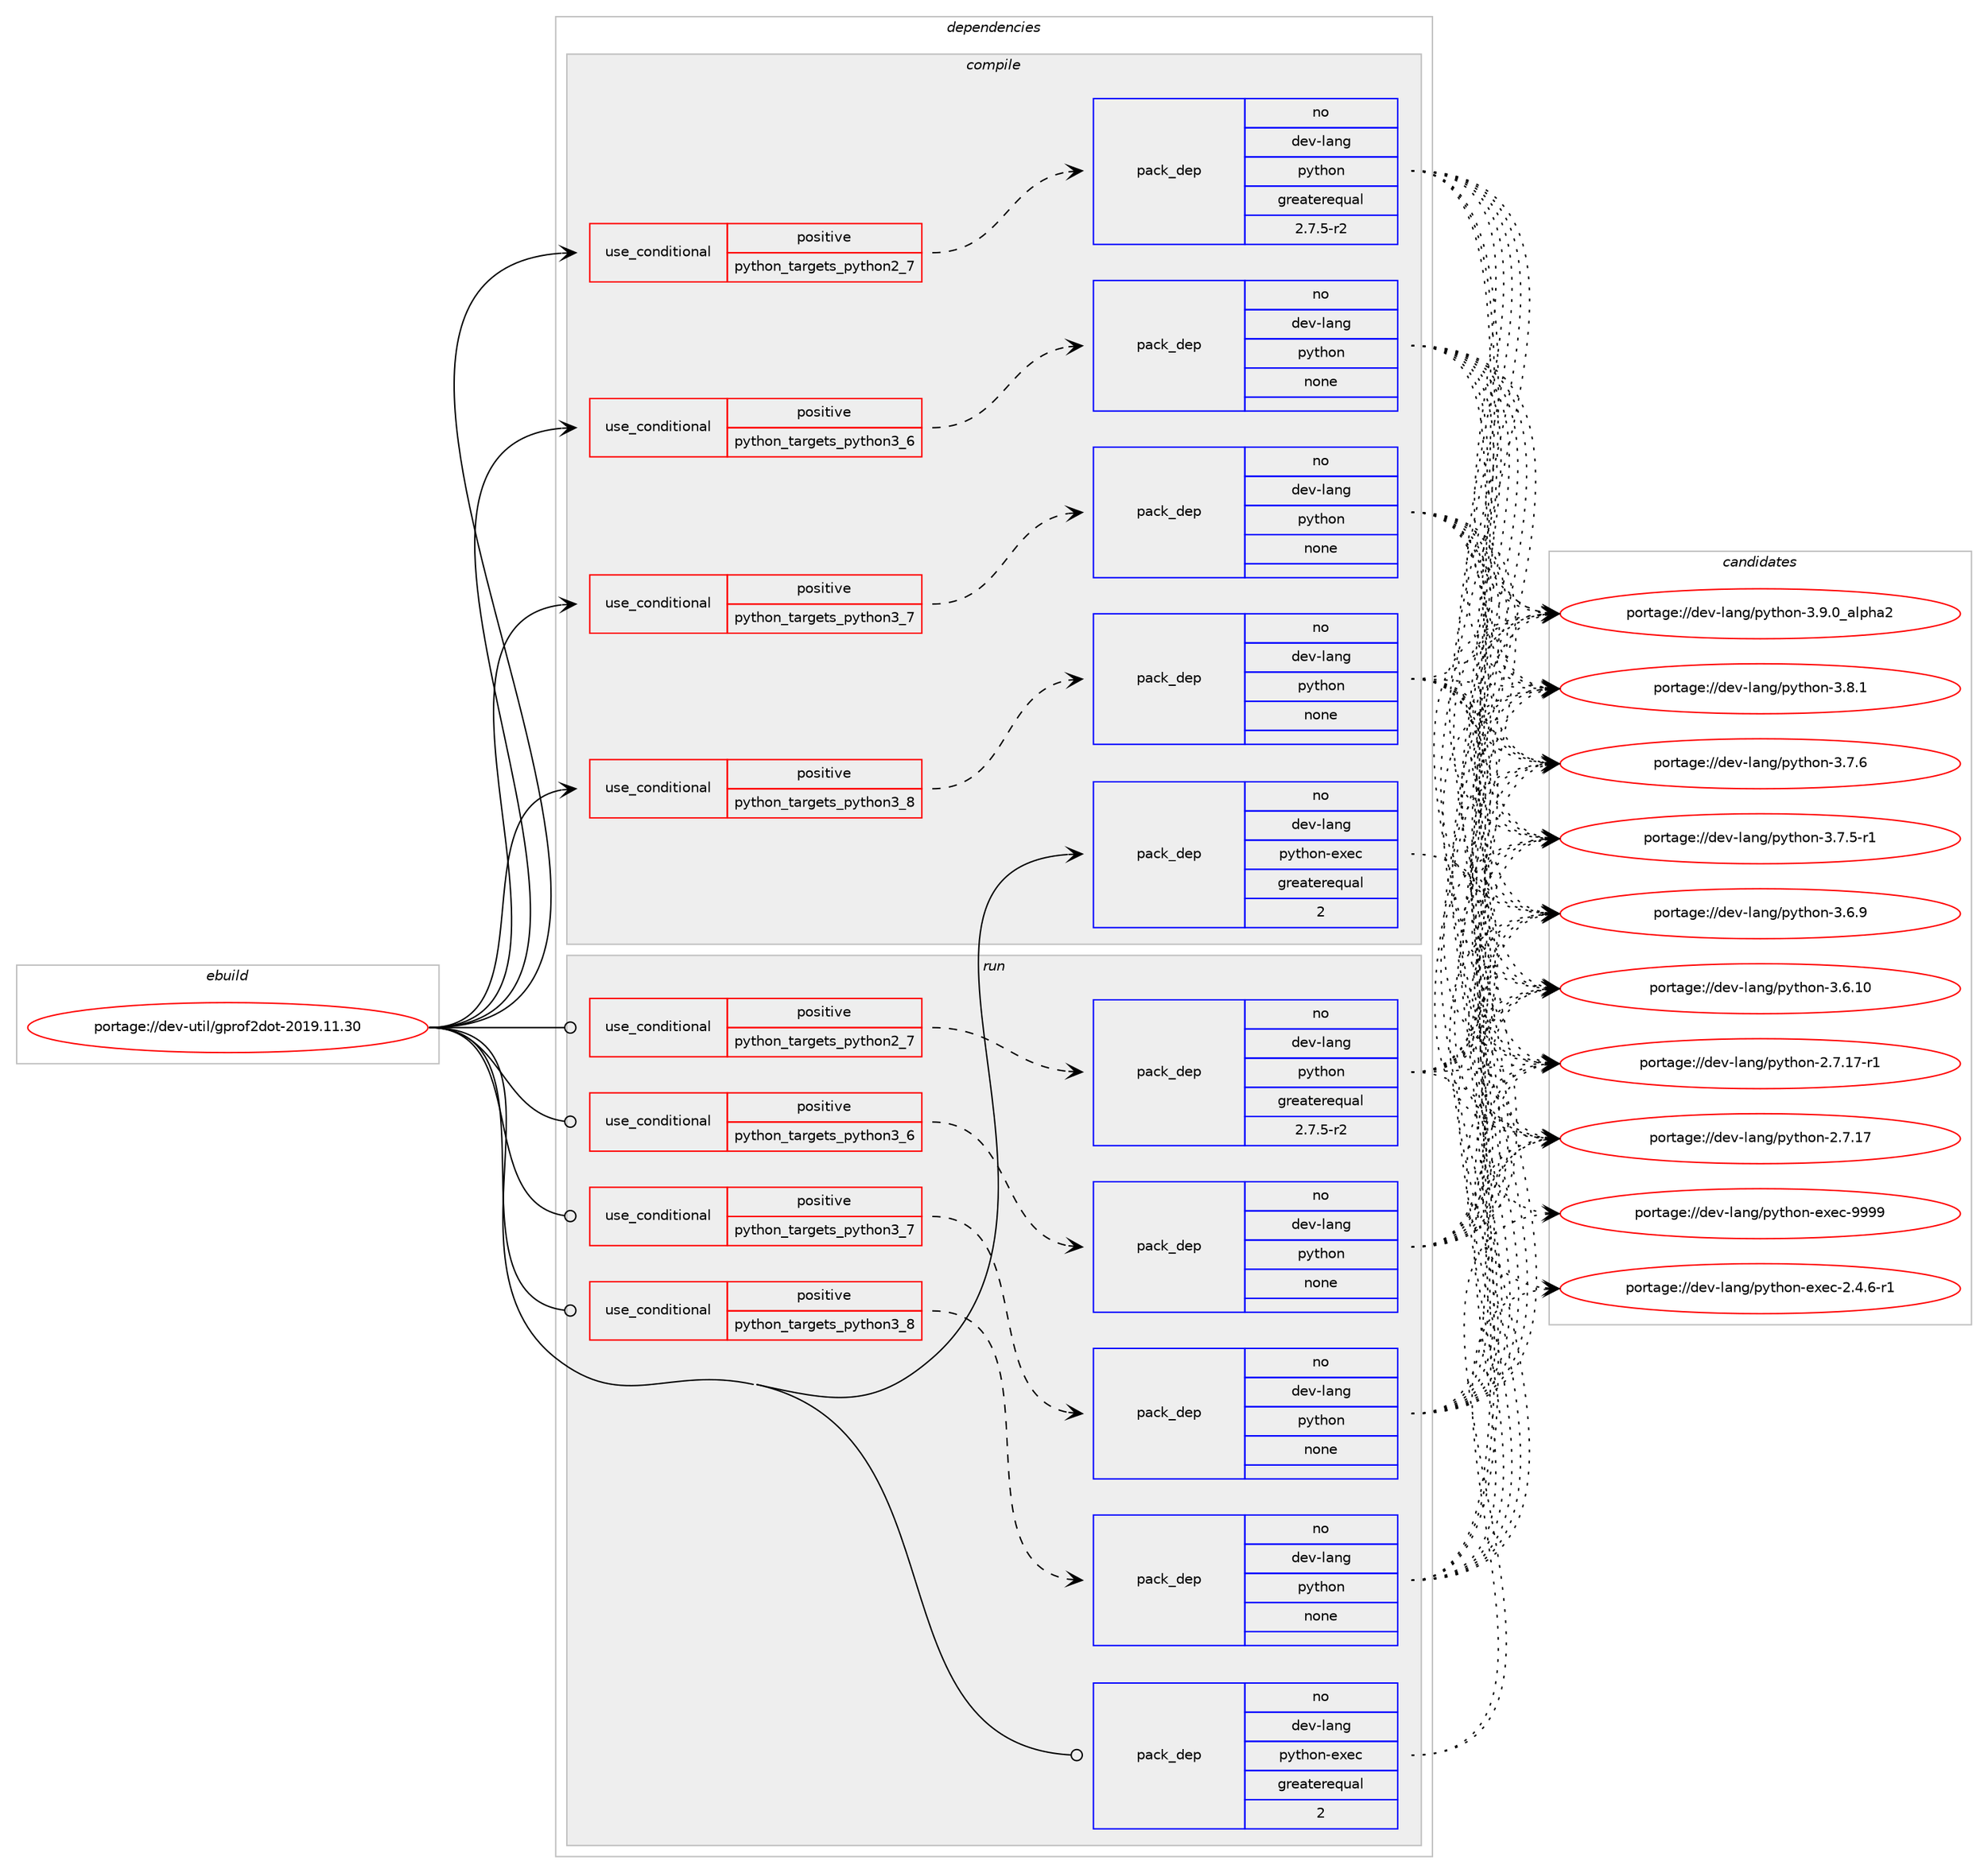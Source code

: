 digraph prolog {

# *************
# Graph options
# *************

newrank=true;
concentrate=true;
compound=true;
graph [rankdir=LR,fontname=Helvetica,fontsize=10,ranksep=1.5];#, ranksep=2.5, nodesep=0.2];
edge  [arrowhead=vee];
node  [fontname=Helvetica,fontsize=10];

# **********
# The ebuild
# **********

subgraph cluster_leftcol {
color=gray;
label=<<i>ebuild</i>>;
id [label="portage://dev-util/gprof2dot-2019.11.30", color=red, width=4, href="../dev-util/gprof2dot-2019.11.30.svg"];
}

# ****************
# The dependencies
# ****************

subgraph cluster_midcol {
color=gray;
label=<<i>dependencies</i>>;
subgraph cluster_compile {
fillcolor="#eeeeee";
style=filled;
label=<<i>compile</i>>;
subgraph cond62342 {
dependency301018 [label=<<TABLE BORDER="0" CELLBORDER="1" CELLSPACING="0" CELLPADDING="4"><TR><TD ROWSPAN="3" CELLPADDING="10">use_conditional</TD></TR><TR><TD>positive</TD></TR><TR><TD>python_targets_python2_7</TD></TR></TABLE>>, shape=none, color=red];
subgraph pack234049 {
dependency301019 [label=<<TABLE BORDER="0" CELLBORDER="1" CELLSPACING="0" CELLPADDING="4" WIDTH="220"><TR><TD ROWSPAN="6" CELLPADDING="30">pack_dep</TD></TR><TR><TD WIDTH="110">no</TD></TR><TR><TD>dev-lang</TD></TR><TR><TD>python</TD></TR><TR><TD>greaterequal</TD></TR><TR><TD>2.7.5-r2</TD></TR></TABLE>>, shape=none, color=blue];
}
dependency301018:e -> dependency301019:w [weight=20,style="dashed",arrowhead="vee"];
}
id:e -> dependency301018:w [weight=20,style="solid",arrowhead="vee"];
subgraph cond62343 {
dependency301020 [label=<<TABLE BORDER="0" CELLBORDER="1" CELLSPACING="0" CELLPADDING="4"><TR><TD ROWSPAN="3" CELLPADDING="10">use_conditional</TD></TR><TR><TD>positive</TD></TR><TR><TD>python_targets_python3_6</TD></TR></TABLE>>, shape=none, color=red];
subgraph pack234050 {
dependency301021 [label=<<TABLE BORDER="0" CELLBORDER="1" CELLSPACING="0" CELLPADDING="4" WIDTH="220"><TR><TD ROWSPAN="6" CELLPADDING="30">pack_dep</TD></TR><TR><TD WIDTH="110">no</TD></TR><TR><TD>dev-lang</TD></TR><TR><TD>python</TD></TR><TR><TD>none</TD></TR><TR><TD></TD></TR></TABLE>>, shape=none, color=blue];
}
dependency301020:e -> dependency301021:w [weight=20,style="dashed",arrowhead="vee"];
}
id:e -> dependency301020:w [weight=20,style="solid",arrowhead="vee"];
subgraph cond62344 {
dependency301022 [label=<<TABLE BORDER="0" CELLBORDER="1" CELLSPACING="0" CELLPADDING="4"><TR><TD ROWSPAN="3" CELLPADDING="10">use_conditional</TD></TR><TR><TD>positive</TD></TR><TR><TD>python_targets_python3_7</TD></TR></TABLE>>, shape=none, color=red];
subgraph pack234051 {
dependency301023 [label=<<TABLE BORDER="0" CELLBORDER="1" CELLSPACING="0" CELLPADDING="4" WIDTH="220"><TR><TD ROWSPAN="6" CELLPADDING="30">pack_dep</TD></TR><TR><TD WIDTH="110">no</TD></TR><TR><TD>dev-lang</TD></TR><TR><TD>python</TD></TR><TR><TD>none</TD></TR><TR><TD></TD></TR></TABLE>>, shape=none, color=blue];
}
dependency301022:e -> dependency301023:w [weight=20,style="dashed",arrowhead="vee"];
}
id:e -> dependency301022:w [weight=20,style="solid",arrowhead="vee"];
subgraph cond62345 {
dependency301024 [label=<<TABLE BORDER="0" CELLBORDER="1" CELLSPACING="0" CELLPADDING="4"><TR><TD ROWSPAN="3" CELLPADDING="10">use_conditional</TD></TR><TR><TD>positive</TD></TR><TR><TD>python_targets_python3_8</TD></TR></TABLE>>, shape=none, color=red];
subgraph pack234052 {
dependency301025 [label=<<TABLE BORDER="0" CELLBORDER="1" CELLSPACING="0" CELLPADDING="4" WIDTH="220"><TR><TD ROWSPAN="6" CELLPADDING="30">pack_dep</TD></TR><TR><TD WIDTH="110">no</TD></TR><TR><TD>dev-lang</TD></TR><TR><TD>python</TD></TR><TR><TD>none</TD></TR><TR><TD></TD></TR></TABLE>>, shape=none, color=blue];
}
dependency301024:e -> dependency301025:w [weight=20,style="dashed",arrowhead="vee"];
}
id:e -> dependency301024:w [weight=20,style="solid",arrowhead="vee"];
subgraph pack234053 {
dependency301026 [label=<<TABLE BORDER="0" CELLBORDER="1" CELLSPACING="0" CELLPADDING="4" WIDTH="220"><TR><TD ROWSPAN="6" CELLPADDING="30">pack_dep</TD></TR><TR><TD WIDTH="110">no</TD></TR><TR><TD>dev-lang</TD></TR><TR><TD>python-exec</TD></TR><TR><TD>greaterequal</TD></TR><TR><TD>2</TD></TR></TABLE>>, shape=none, color=blue];
}
id:e -> dependency301026:w [weight=20,style="solid",arrowhead="vee"];
}
subgraph cluster_compileandrun {
fillcolor="#eeeeee";
style=filled;
label=<<i>compile and run</i>>;
}
subgraph cluster_run {
fillcolor="#eeeeee";
style=filled;
label=<<i>run</i>>;
subgraph cond62346 {
dependency301027 [label=<<TABLE BORDER="0" CELLBORDER="1" CELLSPACING="0" CELLPADDING="4"><TR><TD ROWSPAN="3" CELLPADDING="10">use_conditional</TD></TR><TR><TD>positive</TD></TR><TR><TD>python_targets_python2_7</TD></TR></TABLE>>, shape=none, color=red];
subgraph pack234054 {
dependency301028 [label=<<TABLE BORDER="0" CELLBORDER="1" CELLSPACING="0" CELLPADDING="4" WIDTH="220"><TR><TD ROWSPAN="6" CELLPADDING="30">pack_dep</TD></TR><TR><TD WIDTH="110">no</TD></TR><TR><TD>dev-lang</TD></TR><TR><TD>python</TD></TR><TR><TD>greaterequal</TD></TR><TR><TD>2.7.5-r2</TD></TR></TABLE>>, shape=none, color=blue];
}
dependency301027:e -> dependency301028:w [weight=20,style="dashed",arrowhead="vee"];
}
id:e -> dependency301027:w [weight=20,style="solid",arrowhead="odot"];
subgraph cond62347 {
dependency301029 [label=<<TABLE BORDER="0" CELLBORDER="1" CELLSPACING="0" CELLPADDING="4"><TR><TD ROWSPAN="3" CELLPADDING="10">use_conditional</TD></TR><TR><TD>positive</TD></TR><TR><TD>python_targets_python3_6</TD></TR></TABLE>>, shape=none, color=red];
subgraph pack234055 {
dependency301030 [label=<<TABLE BORDER="0" CELLBORDER="1" CELLSPACING="0" CELLPADDING="4" WIDTH="220"><TR><TD ROWSPAN="6" CELLPADDING="30">pack_dep</TD></TR><TR><TD WIDTH="110">no</TD></TR><TR><TD>dev-lang</TD></TR><TR><TD>python</TD></TR><TR><TD>none</TD></TR><TR><TD></TD></TR></TABLE>>, shape=none, color=blue];
}
dependency301029:e -> dependency301030:w [weight=20,style="dashed",arrowhead="vee"];
}
id:e -> dependency301029:w [weight=20,style="solid",arrowhead="odot"];
subgraph cond62348 {
dependency301031 [label=<<TABLE BORDER="0" CELLBORDER="1" CELLSPACING="0" CELLPADDING="4"><TR><TD ROWSPAN="3" CELLPADDING="10">use_conditional</TD></TR><TR><TD>positive</TD></TR><TR><TD>python_targets_python3_7</TD></TR></TABLE>>, shape=none, color=red];
subgraph pack234056 {
dependency301032 [label=<<TABLE BORDER="0" CELLBORDER="1" CELLSPACING="0" CELLPADDING="4" WIDTH="220"><TR><TD ROWSPAN="6" CELLPADDING="30">pack_dep</TD></TR><TR><TD WIDTH="110">no</TD></TR><TR><TD>dev-lang</TD></TR><TR><TD>python</TD></TR><TR><TD>none</TD></TR><TR><TD></TD></TR></TABLE>>, shape=none, color=blue];
}
dependency301031:e -> dependency301032:w [weight=20,style="dashed",arrowhead="vee"];
}
id:e -> dependency301031:w [weight=20,style="solid",arrowhead="odot"];
subgraph cond62349 {
dependency301033 [label=<<TABLE BORDER="0" CELLBORDER="1" CELLSPACING="0" CELLPADDING="4"><TR><TD ROWSPAN="3" CELLPADDING="10">use_conditional</TD></TR><TR><TD>positive</TD></TR><TR><TD>python_targets_python3_8</TD></TR></TABLE>>, shape=none, color=red];
subgraph pack234057 {
dependency301034 [label=<<TABLE BORDER="0" CELLBORDER="1" CELLSPACING="0" CELLPADDING="4" WIDTH="220"><TR><TD ROWSPAN="6" CELLPADDING="30">pack_dep</TD></TR><TR><TD WIDTH="110">no</TD></TR><TR><TD>dev-lang</TD></TR><TR><TD>python</TD></TR><TR><TD>none</TD></TR><TR><TD></TD></TR></TABLE>>, shape=none, color=blue];
}
dependency301033:e -> dependency301034:w [weight=20,style="dashed",arrowhead="vee"];
}
id:e -> dependency301033:w [weight=20,style="solid",arrowhead="odot"];
subgraph pack234058 {
dependency301035 [label=<<TABLE BORDER="0" CELLBORDER="1" CELLSPACING="0" CELLPADDING="4" WIDTH="220"><TR><TD ROWSPAN="6" CELLPADDING="30">pack_dep</TD></TR><TR><TD WIDTH="110">no</TD></TR><TR><TD>dev-lang</TD></TR><TR><TD>python-exec</TD></TR><TR><TD>greaterequal</TD></TR><TR><TD>2</TD></TR></TABLE>>, shape=none, color=blue];
}
id:e -> dependency301035:w [weight=20,style="solid",arrowhead="odot"];
}
}

# **************
# The candidates
# **************

subgraph cluster_choices {
rank=same;
color=gray;
label=<<i>candidates</i>>;

subgraph choice234049 {
color=black;
nodesep=1;
choice10010111845108971101034711212111610411111045514657464895971081121049750 [label="portage://dev-lang/python-3.9.0_alpha2", color=red, width=4,href="../dev-lang/python-3.9.0_alpha2.svg"];
choice100101118451089711010347112121116104111110455146564649 [label="portage://dev-lang/python-3.8.1", color=red, width=4,href="../dev-lang/python-3.8.1.svg"];
choice100101118451089711010347112121116104111110455146554654 [label="portage://dev-lang/python-3.7.6", color=red, width=4,href="../dev-lang/python-3.7.6.svg"];
choice1001011184510897110103471121211161041111104551465546534511449 [label="portage://dev-lang/python-3.7.5-r1", color=red, width=4,href="../dev-lang/python-3.7.5-r1.svg"];
choice100101118451089711010347112121116104111110455146544657 [label="portage://dev-lang/python-3.6.9", color=red, width=4,href="../dev-lang/python-3.6.9.svg"];
choice10010111845108971101034711212111610411111045514654464948 [label="portage://dev-lang/python-3.6.10", color=red, width=4,href="../dev-lang/python-3.6.10.svg"];
choice100101118451089711010347112121116104111110455046554649554511449 [label="portage://dev-lang/python-2.7.17-r1", color=red, width=4,href="../dev-lang/python-2.7.17-r1.svg"];
choice10010111845108971101034711212111610411111045504655464955 [label="portage://dev-lang/python-2.7.17", color=red, width=4,href="../dev-lang/python-2.7.17.svg"];
dependency301019:e -> choice10010111845108971101034711212111610411111045514657464895971081121049750:w [style=dotted,weight="100"];
dependency301019:e -> choice100101118451089711010347112121116104111110455146564649:w [style=dotted,weight="100"];
dependency301019:e -> choice100101118451089711010347112121116104111110455146554654:w [style=dotted,weight="100"];
dependency301019:e -> choice1001011184510897110103471121211161041111104551465546534511449:w [style=dotted,weight="100"];
dependency301019:e -> choice100101118451089711010347112121116104111110455146544657:w [style=dotted,weight="100"];
dependency301019:e -> choice10010111845108971101034711212111610411111045514654464948:w [style=dotted,weight="100"];
dependency301019:e -> choice100101118451089711010347112121116104111110455046554649554511449:w [style=dotted,weight="100"];
dependency301019:e -> choice10010111845108971101034711212111610411111045504655464955:w [style=dotted,weight="100"];
}
subgraph choice234050 {
color=black;
nodesep=1;
choice10010111845108971101034711212111610411111045514657464895971081121049750 [label="portage://dev-lang/python-3.9.0_alpha2", color=red, width=4,href="../dev-lang/python-3.9.0_alpha2.svg"];
choice100101118451089711010347112121116104111110455146564649 [label="portage://dev-lang/python-3.8.1", color=red, width=4,href="../dev-lang/python-3.8.1.svg"];
choice100101118451089711010347112121116104111110455146554654 [label="portage://dev-lang/python-3.7.6", color=red, width=4,href="../dev-lang/python-3.7.6.svg"];
choice1001011184510897110103471121211161041111104551465546534511449 [label="portage://dev-lang/python-3.7.5-r1", color=red, width=4,href="../dev-lang/python-3.7.5-r1.svg"];
choice100101118451089711010347112121116104111110455146544657 [label="portage://dev-lang/python-3.6.9", color=red, width=4,href="../dev-lang/python-3.6.9.svg"];
choice10010111845108971101034711212111610411111045514654464948 [label="portage://dev-lang/python-3.6.10", color=red, width=4,href="../dev-lang/python-3.6.10.svg"];
choice100101118451089711010347112121116104111110455046554649554511449 [label="portage://dev-lang/python-2.7.17-r1", color=red, width=4,href="../dev-lang/python-2.7.17-r1.svg"];
choice10010111845108971101034711212111610411111045504655464955 [label="portage://dev-lang/python-2.7.17", color=red, width=4,href="../dev-lang/python-2.7.17.svg"];
dependency301021:e -> choice10010111845108971101034711212111610411111045514657464895971081121049750:w [style=dotted,weight="100"];
dependency301021:e -> choice100101118451089711010347112121116104111110455146564649:w [style=dotted,weight="100"];
dependency301021:e -> choice100101118451089711010347112121116104111110455146554654:w [style=dotted,weight="100"];
dependency301021:e -> choice1001011184510897110103471121211161041111104551465546534511449:w [style=dotted,weight="100"];
dependency301021:e -> choice100101118451089711010347112121116104111110455146544657:w [style=dotted,weight="100"];
dependency301021:e -> choice10010111845108971101034711212111610411111045514654464948:w [style=dotted,weight="100"];
dependency301021:e -> choice100101118451089711010347112121116104111110455046554649554511449:w [style=dotted,weight="100"];
dependency301021:e -> choice10010111845108971101034711212111610411111045504655464955:w [style=dotted,weight="100"];
}
subgraph choice234051 {
color=black;
nodesep=1;
choice10010111845108971101034711212111610411111045514657464895971081121049750 [label="portage://dev-lang/python-3.9.0_alpha2", color=red, width=4,href="../dev-lang/python-3.9.0_alpha2.svg"];
choice100101118451089711010347112121116104111110455146564649 [label="portage://dev-lang/python-3.8.1", color=red, width=4,href="../dev-lang/python-3.8.1.svg"];
choice100101118451089711010347112121116104111110455146554654 [label="portage://dev-lang/python-3.7.6", color=red, width=4,href="../dev-lang/python-3.7.6.svg"];
choice1001011184510897110103471121211161041111104551465546534511449 [label="portage://dev-lang/python-3.7.5-r1", color=red, width=4,href="../dev-lang/python-3.7.5-r1.svg"];
choice100101118451089711010347112121116104111110455146544657 [label="portage://dev-lang/python-3.6.9", color=red, width=4,href="../dev-lang/python-3.6.9.svg"];
choice10010111845108971101034711212111610411111045514654464948 [label="portage://dev-lang/python-3.6.10", color=red, width=4,href="../dev-lang/python-3.6.10.svg"];
choice100101118451089711010347112121116104111110455046554649554511449 [label="portage://dev-lang/python-2.7.17-r1", color=red, width=4,href="../dev-lang/python-2.7.17-r1.svg"];
choice10010111845108971101034711212111610411111045504655464955 [label="portage://dev-lang/python-2.7.17", color=red, width=4,href="../dev-lang/python-2.7.17.svg"];
dependency301023:e -> choice10010111845108971101034711212111610411111045514657464895971081121049750:w [style=dotted,weight="100"];
dependency301023:e -> choice100101118451089711010347112121116104111110455146564649:w [style=dotted,weight="100"];
dependency301023:e -> choice100101118451089711010347112121116104111110455146554654:w [style=dotted,weight="100"];
dependency301023:e -> choice1001011184510897110103471121211161041111104551465546534511449:w [style=dotted,weight="100"];
dependency301023:e -> choice100101118451089711010347112121116104111110455146544657:w [style=dotted,weight="100"];
dependency301023:e -> choice10010111845108971101034711212111610411111045514654464948:w [style=dotted,weight="100"];
dependency301023:e -> choice100101118451089711010347112121116104111110455046554649554511449:w [style=dotted,weight="100"];
dependency301023:e -> choice10010111845108971101034711212111610411111045504655464955:w [style=dotted,weight="100"];
}
subgraph choice234052 {
color=black;
nodesep=1;
choice10010111845108971101034711212111610411111045514657464895971081121049750 [label="portage://dev-lang/python-3.9.0_alpha2", color=red, width=4,href="../dev-lang/python-3.9.0_alpha2.svg"];
choice100101118451089711010347112121116104111110455146564649 [label="portage://dev-lang/python-3.8.1", color=red, width=4,href="../dev-lang/python-3.8.1.svg"];
choice100101118451089711010347112121116104111110455146554654 [label="portage://dev-lang/python-3.7.6", color=red, width=4,href="../dev-lang/python-3.7.6.svg"];
choice1001011184510897110103471121211161041111104551465546534511449 [label="portage://dev-lang/python-3.7.5-r1", color=red, width=4,href="../dev-lang/python-3.7.5-r1.svg"];
choice100101118451089711010347112121116104111110455146544657 [label="portage://dev-lang/python-3.6.9", color=red, width=4,href="../dev-lang/python-3.6.9.svg"];
choice10010111845108971101034711212111610411111045514654464948 [label="portage://dev-lang/python-3.6.10", color=red, width=4,href="../dev-lang/python-3.6.10.svg"];
choice100101118451089711010347112121116104111110455046554649554511449 [label="portage://dev-lang/python-2.7.17-r1", color=red, width=4,href="../dev-lang/python-2.7.17-r1.svg"];
choice10010111845108971101034711212111610411111045504655464955 [label="portage://dev-lang/python-2.7.17", color=red, width=4,href="../dev-lang/python-2.7.17.svg"];
dependency301025:e -> choice10010111845108971101034711212111610411111045514657464895971081121049750:w [style=dotted,weight="100"];
dependency301025:e -> choice100101118451089711010347112121116104111110455146564649:w [style=dotted,weight="100"];
dependency301025:e -> choice100101118451089711010347112121116104111110455146554654:w [style=dotted,weight="100"];
dependency301025:e -> choice1001011184510897110103471121211161041111104551465546534511449:w [style=dotted,weight="100"];
dependency301025:e -> choice100101118451089711010347112121116104111110455146544657:w [style=dotted,weight="100"];
dependency301025:e -> choice10010111845108971101034711212111610411111045514654464948:w [style=dotted,weight="100"];
dependency301025:e -> choice100101118451089711010347112121116104111110455046554649554511449:w [style=dotted,weight="100"];
dependency301025:e -> choice10010111845108971101034711212111610411111045504655464955:w [style=dotted,weight="100"];
}
subgraph choice234053 {
color=black;
nodesep=1;
choice10010111845108971101034711212111610411111045101120101994557575757 [label="portage://dev-lang/python-exec-9999", color=red, width=4,href="../dev-lang/python-exec-9999.svg"];
choice10010111845108971101034711212111610411111045101120101994550465246544511449 [label="portage://dev-lang/python-exec-2.4.6-r1", color=red, width=4,href="../dev-lang/python-exec-2.4.6-r1.svg"];
dependency301026:e -> choice10010111845108971101034711212111610411111045101120101994557575757:w [style=dotted,weight="100"];
dependency301026:e -> choice10010111845108971101034711212111610411111045101120101994550465246544511449:w [style=dotted,weight="100"];
}
subgraph choice234054 {
color=black;
nodesep=1;
choice10010111845108971101034711212111610411111045514657464895971081121049750 [label="portage://dev-lang/python-3.9.0_alpha2", color=red, width=4,href="../dev-lang/python-3.9.0_alpha2.svg"];
choice100101118451089711010347112121116104111110455146564649 [label="portage://dev-lang/python-3.8.1", color=red, width=4,href="../dev-lang/python-3.8.1.svg"];
choice100101118451089711010347112121116104111110455146554654 [label="portage://dev-lang/python-3.7.6", color=red, width=4,href="../dev-lang/python-3.7.6.svg"];
choice1001011184510897110103471121211161041111104551465546534511449 [label="portage://dev-lang/python-3.7.5-r1", color=red, width=4,href="../dev-lang/python-3.7.5-r1.svg"];
choice100101118451089711010347112121116104111110455146544657 [label="portage://dev-lang/python-3.6.9", color=red, width=4,href="../dev-lang/python-3.6.9.svg"];
choice10010111845108971101034711212111610411111045514654464948 [label="portage://dev-lang/python-3.6.10", color=red, width=4,href="../dev-lang/python-3.6.10.svg"];
choice100101118451089711010347112121116104111110455046554649554511449 [label="portage://dev-lang/python-2.7.17-r1", color=red, width=4,href="../dev-lang/python-2.7.17-r1.svg"];
choice10010111845108971101034711212111610411111045504655464955 [label="portage://dev-lang/python-2.7.17", color=red, width=4,href="../dev-lang/python-2.7.17.svg"];
dependency301028:e -> choice10010111845108971101034711212111610411111045514657464895971081121049750:w [style=dotted,weight="100"];
dependency301028:e -> choice100101118451089711010347112121116104111110455146564649:w [style=dotted,weight="100"];
dependency301028:e -> choice100101118451089711010347112121116104111110455146554654:w [style=dotted,weight="100"];
dependency301028:e -> choice1001011184510897110103471121211161041111104551465546534511449:w [style=dotted,weight="100"];
dependency301028:e -> choice100101118451089711010347112121116104111110455146544657:w [style=dotted,weight="100"];
dependency301028:e -> choice10010111845108971101034711212111610411111045514654464948:w [style=dotted,weight="100"];
dependency301028:e -> choice100101118451089711010347112121116104111110455046554649554511449:w [style=dotted,weight="100"];
dependency301028:e -> choice10010111845108971101034711212111610411111045504655464955:w [style=dotted,weight="100"];
}
subgraph choice234055 {
color=black;
nodesep=1;
choice10010111845108971101034711212111610411111045514657464895971081121049750 [label="portage://dev-lang/python-3.9.0_alpha2", color=red, width=4,href="../dev-lang/python-3.9.0_alpha2.svg"];
choice100101118451089711010347112121116104111110455146564649 [label="portage://dev-lang/python-3.8.1", color=red, width=4,href="../dev-lang/python-3.8.1.svg"];
choice100101118451089711010347112121116104111110455146554654 [label="portage://dev-lang/python-3.7.6", color=red, width=4,href="../dev-lang/python-3.7.6.svg"];
choice1001011184510897110103471121211161041111104551465546534511449 [label="portage://dev-lang/python-3.7.5-r1", color=red, width=4,href="../dev-lang/python-3.7.5-r1.svg"];
choice100101118451089711010347112121116104111110455146544657 [label="portage://dev-lang/python-3.6.9", color=red, width=4,href="../dev-lang/python-3.6.9.svg"];
choice10010111845108971101034711212111610411111045514654464948 [label="portage://dev-lang/python-3.6.10", color=red, width=4,href="../dev-lang/python-3.6.10.svg"];
choice100101118451089711010347112121116104111110455046554649554511449 [label="portage://dev-lang/python-2.7.17-r1", color=red, width=4,href="../dev-lang/python-2.7.17-r1.svg"];
choice10010111845108971101034711212111610411111045504655464955 [label="portage://dev-lang/python-2.7.17", color=red, width=4,href="../dev-lang/python-2.7.17.svg"];
dependency301030:e -> choice10010111845108971101034711212111610411111045514657464895971081121049750:w [style=dotted,weight="100"];
dependency301030:e -> choice100101118451089711010347112121116104111110455146564649:w [style=dotted,weight="100"];
dependency301030:e -> choice100101118451089711010347112121116104111110455146554654:w [style=dotted,weight="100"];
dependency301030:e -> choice1001011184510897110103471121211161041111104551465546534511449:w [style=dotted,weight="100"];
dependency301030:e -> choice100101118451089711010347112121116104111110455146544657:w [style=dotted,weight="100"];
dependency301030:e -> choice10010111845108971101034711212111610411111045514654464948:w [style=dotted,weight="100"];
dependency301030:e -> choice100101118451089711010347112121116104111110455046554649554511449:w [style=dotted,weight="100"];
dependency301030:e -> choice10010111845108971101034711212111610411111045504655464955:w [style=dotted,weight="100"];
}
subgraph choice234056 {
color=black;
nodesep=1;
choice10010111845108971101034711212111610411111045514657464895971081121049750 [label="portage://dev-lang/python-3.9.0_alpha2", color=red, width=4,href="../dev-lang/python-3.9.0_alpha2.svg"];
choice100101118451089711010347112121116104111110455146564649 [label="portage://dev-lang/python-3.8.1", color=red, width=4,href="../dev-lang/python-3.8.1.svg"];
choice100101118451089711010347112121116104111110455146554654 [label="portage://dev-lang/python-3.7.6", color=red, width=4,href="../dev-lang/python-3.7.6.svg"];
choice1001011184510897110103471121211161041111104551465546534511449 [label="portage://dev-lang/python-3.7.5-r1", color=red, width=4,href="../dev-lang/python-3.7.5-r1.svg"];
choice100101118451089711010347112121116104111110455146544657 [label="portage://dev-lang/python-3.6.9", color=red, width=4,href="../dev-lang/python-3.6.9.svg"];
choice10010111845108971101034711212111610411111045514654464948 [label="portage://dev-lang/python-3.6.10", color=red, width=4,href="../dev-lang/python-3.6.10.svg"];
choice100101118451089711010347112121116104111110455046554649554511449 [label="portage://dev-lang/python-2.7.17-r1", color=red, width=4,href="../dev-lang/python-2.7.17-r1.svg"];
choice10010111845108971101034711212111610411111045504655464955 [label="portage://dev-lang/python-2.7.17", color=red, width=4,href="../dev-lang/python-2.7.17.svg"];
dependency301032:e -> choice10010111845108971101034711212111610411111045514657464895971081121049750:w [style=dotted,weight="100"];
dependency301032:e -> choice100101118451089711010347112121116104111110455146564649:w [style=dotted,weight="100"];
dependency301032:e -> choice100101118451089711010347112121116104111110455146554654:w [style=dotted,weight="100"];
dependency301032:e -> choice1001011184510897110103471121211161041111104551465546534511449:w [style=dotted,weight="100"];
dependency301032:e -> choice100101118451089711010347112121116104111110455146544657:w [style=dotted,weight="100"];
dependency301032:e -> choice10010111845108971101034711212111610411111045514654464948:w [style=dotted,weight="100"];
dependency301032:e -> choice100101118451089711010347112121116104111110455046554649554511449:w [style=dotted,weight="100"];
dependency301032:e -> choice10010111845108971101034711212111610411111045504655464955:w [style=dotted,weight="100"];
}
subgraph choice234057 {
color=black;
nodesep=1;
choice10010111845108971101034711212111610411111045514657464895971081121049750 [label="portage://dev-lang/python-3.9.0_alpha2", color=red, width=4,href="../dev-lang/python-3.9.0_alpha2.svg"];
choice100101118451089711010347112121116104111110455146564649 [label="portage://dev-lang/python-3.8.1", color=red, width=4,href="../dev-lang/python-3.8.1.svg"];
choice100101118451089711010347112121116104111110455146554654 [label="portage://dev-lang/python-3.7.6", color=red, width=4,href="../dev-lang/python-3.7.6.svg"];
choice1001011184510897110103471121211161041111104551465546534511449 [label="portage://dev-lang/python-3.7.5-r1", color=red, width=4,href="../dev-lang/python-3.7.5-r1.svg"];
choice100101118451089711010347112121116104111110455146544657 [label="portage://dev-lang/python-3.6.9", color=red, width=4,href="../dev-lang/python-3.6.9.svg"];
choice10010111845108971101034711212111610411111045514654464948 [label="portage://dev-lang/python-3.6.10", color=red, width=4,href="../dev-lang/python-3.6.10.svg"];
choice100101118451089711010347112121116104111110455046554649554511449 [label="portage://dev-lang/python-2.7.17-r1", color=red, width=4,href="../dev-lang/python-2.7.17-r1.svg"];
choice10010111845108971101034711212111610411111045504655464955 [label="portage://dev-lang/python-2.7.17", color=red, width=4,href="../dev-lang/python-2.7.17.svg"];
dependency301034:e -> choice10010111845108971101034711212111610411111045514657464895971081121049750:w [style=dotted,weight="100"];
dependency301034:e -> choice100101118451089711010347112121116104111110455146564649:w [style=dotted,weight="100"];
dependency301034:e -> choice100101118451089711010347112121116104111110455146554654:w [style=dotted,weight="100"];
dependency301034:e -> choice1001011184510897110103471121211161041111104551465546534511449:w [style=dotted,weight="100"];
dependency301034:e -> choice100101118451089711010347112121116104111110455146544657:w [style=dotted,weight="100"];
dependency301034:e -> choice10010111845108971101034711212111610411111045514654464948:w [style=dotted,weight="100"];
dependency301034:e -> choice100101118451089711010347112121116104111110455046554649554511449:w [style=dotted,weight="100"];
dependency301034:e -> choice10010111845108971101034711212111610411111045504655464955:w [style=dotted,weight="100"];
}
subgraph choice234058 {
color=black;
nodesep=1;
choice10010111845108971101034711212111610411111045101120101994557575757 [label="portage://dev-lang/python-exec-9999", color=red, width=4,href="../dev-lang/python-exec-9999.svg"];
choice10010111845108971101034711212111610411111045101120101994550465246544511449 [label="portage://dev-lang/python-exec-2.4.6-r1", color=red, width=4,href="../dev-lang/python-exec-2.4.6-r1.svg"];
dependency301035:e -> choice10010111845108971101034711212111610411111045101120101994557575757:w [style=dotted,weight="100"];
dependency301035:e -> choice10010111845108971101034711212111610411111045101120101994550465246544511449:w [style=dotted,weight="100"];
}
}

}
